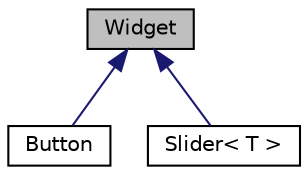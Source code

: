 digraph "Widget"
{
  edge [fontname="Helvetica",fontsize="10",labelfontname="Helvetica",labelfontsize="10"];
  node [fontname="Helvetica",fontsize="10",shape=record];
  Node0 [label="Widget",height=0.2,width=0.4,color="black", fillcolor="grey75", style="filled", fontcolor="black"];
  Node0 -> Node1 [dir="back",color="midnightblue",fontsize="10",style="solid"];
  Node1 [label="Button",height=0.2,width=0.4,color="black", fillcolor="white", style="filled",URL="$classButton.html"];
  Node0 -> Node2 [dir="back",color="midnightblue",fontsize="10",style="solid"];
  Node2 [label="Slider\< T \>",height=0.2,width=0.4,color="black", fillcolor="white", style="filled",URL="$classSlider.html"];
}
